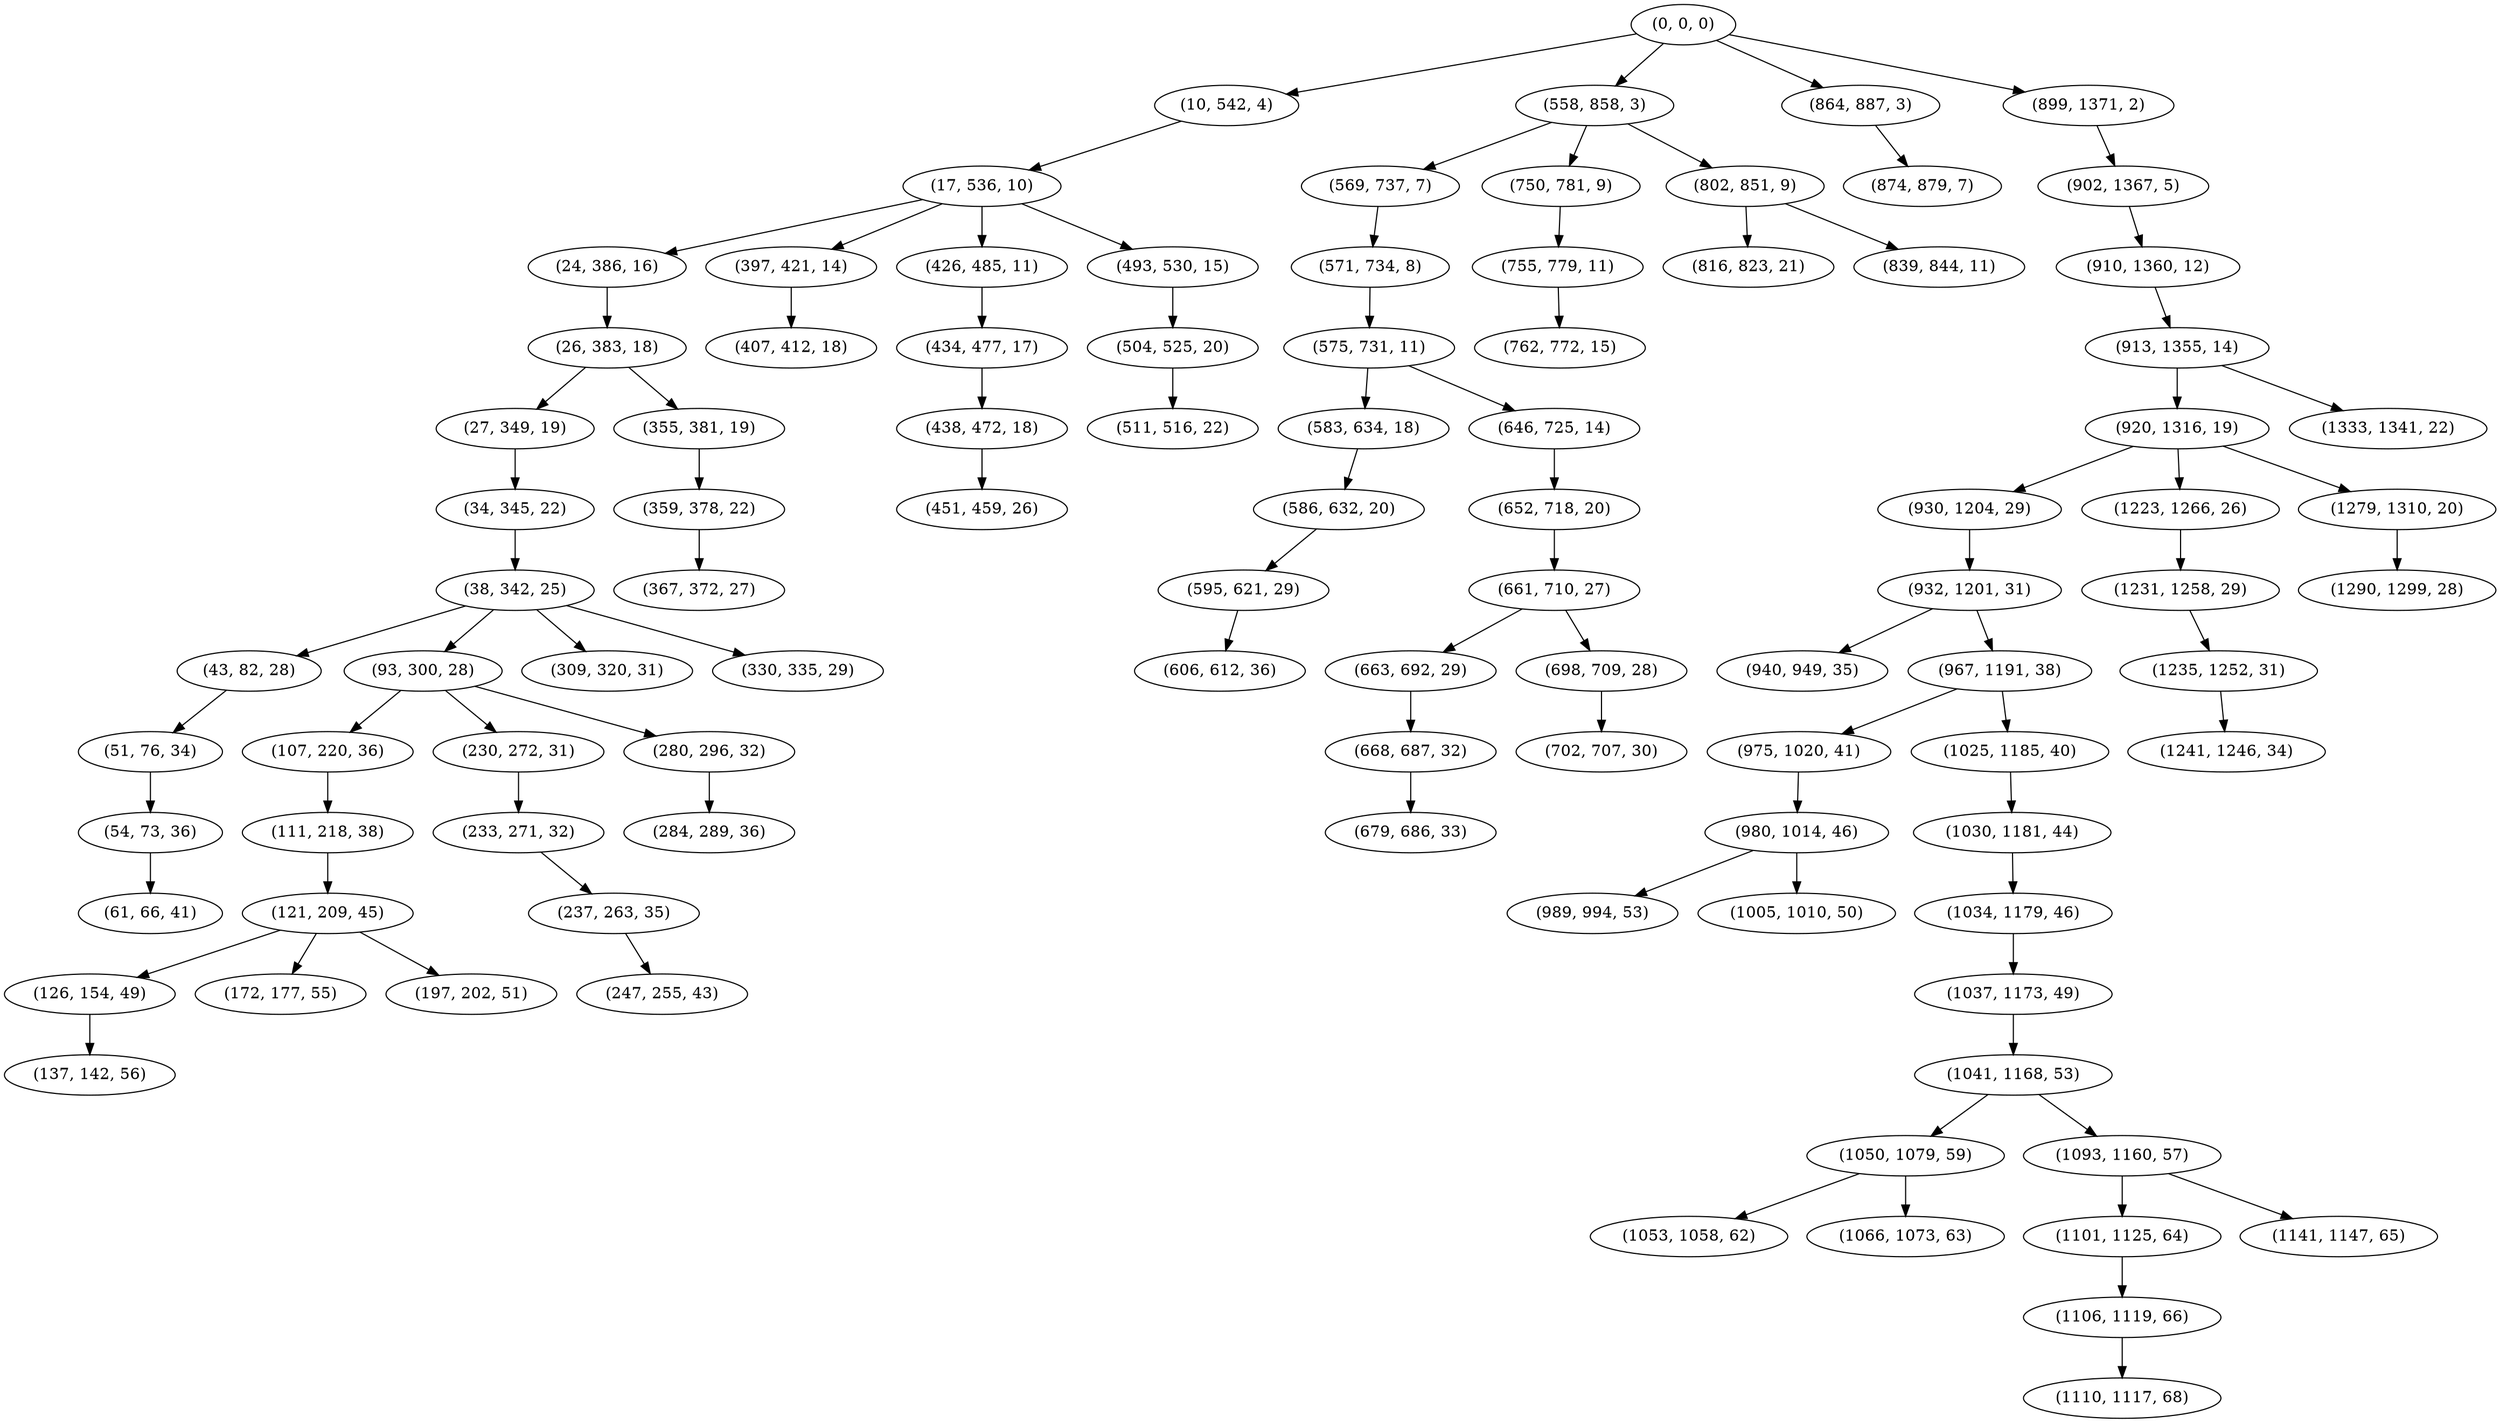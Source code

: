 digraph tree {
    "(0, 0, 0)";
    "(10, 542, 4)";
    "(17, 536, 10)";
    "(24, 386, 16)";
    "(26, 383, 18)";
    "(27, 349, 19)";
    "(34, 345, 22)";
    "(38, 342, 25)";
    "(43, 82, 28)";
    "(51, 76, 34)";
    "(54, 73, 36)";
    "(61, 66, 41)";
    "(93, 300, 28)";
    "(107, 220, 36)";
    "(111, 218, 38)";
    "(121, 209, 45)";
    "(126, 154, 49)";
    "(137, 142, 56)";
    "(172, 177, 55)";
    "(197, 202, 51)";
    "(230, 272, 31)";
    "(233, 271, 32)";
    "(237, 263, 35)";
    "(247, 255, 43)";
    "(280, 296, 32)";
    "(284, 289, 36)";
    "(309, 320, 31)";
    "(330, 335, 29)";
    "(355, 381, 19)";
    "(359, 378, 22)";
    "(367, 372, 27)";
    "(397, 421, 14)";
    "(407, 412, 18)";
    "(426, 485, 11)";
    "(434, 477, 17)";
    "(438, 472, 18)";
    "(451, 459, 26)";
    "(493, 530, 15)";
    "(504, 525, 20)";
    "(511, 516, 22)";
    "(558, 858, 3)";
    "(569, 737, 7)";
    "(571, 734, 8)";
    "(575, 731, 11)";
    "(583, 634, 18)";
    "(586, 632, 20)";
    "(595, 621, 29)";
    "(606, 612, 36)";
    "(646, 725, 14)";
    "(652, 718, 20)";
    "(661, 710, 27)";
    "(663, 692, 29)";
    "(668, 687, 32)";
    "(679, 686, 33)";
    "(698, 709, 28)";
    "(702, 707, 30)";
    "(750, 781, 9)";
    "(755, 779, 11)";
    "(762, 772, 15)";
    "(802, 851, 9)";
    "(816, 823, 21)";
    "(839, 844, 11)";
    "(864, 887, 3)";
    "(874, 879, 7)";
    "(899, 1371, 2)";
    "(902, 1367, 5)";
    "(910, 1360, 12)";
    "(913, 1355, 14)";
    "(920, 1316, 19)";
    "(930, 1204, 29)";
    "(932, 1201, 31)";
    "(940, 949, 35)";
    "(967, 1191, 38)";
    "(975, 1020, 41)";
    "(980, 1014, 46)";
    "(989, 994, 53)";
    "(1005, 1010, 50)";
    "(1025, 1185, 40)";
    "(1030, 1181, 44)";
    "(1034, 1179, 46)";
    "(1037, 1173, 49)";
    "(1041, 1168, 53)";
    "(1050, 1079, 59)";
    "(1053, 1058, 62)";
    "(1066, 1073, 63)";
    "(1093, 1160, 57)";
    "(1101, 1125, 64)";
    "(1106, 1119, 66)";
    "(1110, 1117, 68)";
    "(1141, 1147, 65)";
    "(1223, 1266, 26)";
    "(1231, 1258, 29)";
    "(1235, 1252, 31)";
    "(1241, 1246, 34)";
    "(1279, 1310, 20)";
    "(1290, 1299, 28)";
    "(1333, 1341, 22)";
    "(0, 0, 0)" -> "(10, 542, 4)";
    "(0, 0, 0)" -> "(558, 858, 3)";
    "(0, 0, 0)" -> "(864, 887, 3)";
    "(0, 0, 0)" -> "(899, 1371, 2)";
    "(10, 542, 4)" -> "(17, 536, 10)";
    "(17, 536, 10)" -> "(24, 386, 16)";
    "(17, 536, 10)" -> "(397, 421, 14)";
    "(17, 536, 10)" -> "(426, 485, 11)";
    "(17, 536, 10)" -> "(493, 530, 15)";
    "(24, 386, 16)" -> "(26, 383, 18)";
    "(26, 383, 18)" -> "(27, 349, 19)";
    "(26, 383, 18)" -> "(355, 381, 19)";
    "(27, 349, 19)" -> "(34, 345, 22)";
    "(34, 345, 22)" -> "(38, 342, 25)";
    "(38, 342, 25)" -> "(43, 82, 28)";
    "(38, 342, 25)" -> "(93, 300, 28)";
    "(38, 342, 25)" -> "(309, 320, 31)";
    "(38, 342, 25)" -> "(330, 335, 29)";
    "(43, 82, 28)" -> "(51, 76, 34)";
    "(51, 76, 34)" -> "(54, 73, 36)";
    "(54, 73, 36)" -> "(61, 66, 41)";
    "(93, 300, 28)" -> "(107, 220, 36)";
    "(93, 300, 28)" -> "(230, 272, 31)";
    "(93, 300, 28)" -> "(280, 296, 32)";
    "(107, 220, 36)" -> "(111, 218, 38)";
    "(111, 218, 38)" -> "(121, 209, 45)";
    "(121, 209, 45)" -> "(126, 154, 49)";
    "(121, 209, 45)" -> "(172, 177, 55)";
    "(121, 209, 45)" -> "(197, 202, 51)";
    "(126, 154, 49)" -> "(137, 142, 56)";
    "(230, 272, 31)" -> "(233, 271, 32)";
    "(233, 271, 32)" -> "(237, 263, 35)";
    "(237, 263, 35)" -> "(247, 255, 43)";
    "(280, 296, 32)" -> "(284, 289, 36)";
    "(355, 381, 19)" -> "(359, 378, 22)";
    "(359, 378, 22)" -> "(367, 372, 27)";
    "(397, 421, 14)" -> "(407, 412, 18)";
    "(426, 485, 11)" -> "(434, 477, 17)";
    "(434, 477, 17)" -> "(438, 472, 18)";
    "(438, 472, 18)" -> "(451, 459, 26)";
    "(493, 530, 15)" -> "(504, 525, 20)";
    "(504, 525, 20)" -> "(511, 516, 22)";
    "(558, 858, 3)" -> "(569, 737, 7)";
    "(558, 858, 3)" -> "(750, 781, 9)";
    "(558, 858, 3)" -> "(802, 851, 9)";
    "(569, 737, 7)" -> "(571, 734, 8)";
    "(571, 734, 8)" -> "(575, 731, 11)";
    "(575, 731, 11)" -> "(583, 634, 18)";
    "(575, 731, 11)" -> "(646, 725, 14)";
    "(583, 634, 18)" -> "(586, 632, 20)";
    "(586, 632, 20)" -> "(595, 621, 29)";
    "(595, 621, 29)" -> "(606, 612, 36)";
    "(646, 725, 14)" -> "(652, 718, 20)";
    "(652, 718, 20)" -> "(661, 710, 27)";
    "(661, 710, 27)" -> "(663, 692, 29)";
    "(661, 710, 27)" -> "(698, 709, 28)";
    "(663, 692, 29)" -> "(668, 687, 32)";
    "(668, 687, 32)" -> "(679, 686, 33)";
    "(698, 709, 28)" -> "(702, 707, 30)";
    "(750, 781, 9)" -> "(755, 779, 11)";
    "(755, 779, 11)" -> "(762, 772, 15)";
    "(802, 851, 9)" -> "(816, 823, 21)";
    "(802, 851, 9)" -> "(839, 844, 11)";
    "(864, 887, 3)" -> "(874, 879, 7)";
    "(899, 1371, 2)" -> "(902, 1367, 5)";
    "(902, 1367, 5)" -> "(910, 1360, 12)";
    "(910, 1360, 12)" -> "(913, 1355, 14)";
    "(913, 1355, 14)" -> "(920, 1316, 19)";
    "(913, 1355, 14)" -> "(1333, 1341, 22)";
    "(920, 1316, 19)" -> "(930, 1204, 29)";
    "(920, 1316, 19)" -> "(1223, 1266, 26)";
    "(920, 1316, 19)" -> "(1279, 1310, 20)";
    "(930, 1204, 29)" -> "(932, 1201, 31)";
    "(932, 1201, 31)" -> "(940, 949, 35)";
    "(932, 1201, 31)" -> "(967, 1191, 38)";
    "(967, 1191, 38)" -> "(975, 1020, 41)";
    "(967, 1191, 38)" -> "(1025, 1185, 40)";
    "(975, 1020, 41)" -> "(980, 1014, 46)";
    "(980, 1014, 46)" -> "(989, 994, 53)";
    "(980, 1014, 46)" -> "(1005, 1010, 50)";
    "(1025, 1185, 40)" -> "(1030, 1181, 44)";
    "(1030, 1181, 44)" -> "(1034, 1179, 46)";
    "(1034, 1179, 46)" -> "(1037, 1173, 49)";
    "(1037, 1173, 49)" -> "(1041, 1168, 53)";
    "(1041, 1168, 53)" -> "(1050, 1079, 59)";
    "(1041, 1168, 53)" -> "(1093, 1160, 57)";
    "(1050, 1079, 59)" -> "(1053, 1058, 62)";
    "(1050, 1079, 59)" -> "(1066, 1073, 63)";
    "(1093, 1160, 57)" -> "(1101, 1125, 64)";
    "(1093, 1160, 57)" -> "(1141, 1147, 65)";
    "(1101, 1125, 64)" -> "(1106, 1119, 66)";
    "(1106, 1119, 66)" -> "(1110, 1117, 68)";
    "(1223, 1266, 26)" -> "(1231, 1258, 29)";
    "(1231, 1258, 29)" -> "(1235, 1252, 31)";
    "(1235, 1252, 31)" -> "(1241, 1246, 34)";
    "(1279, 1310, 20)" -> "(1290, 1299, 28)";
}
